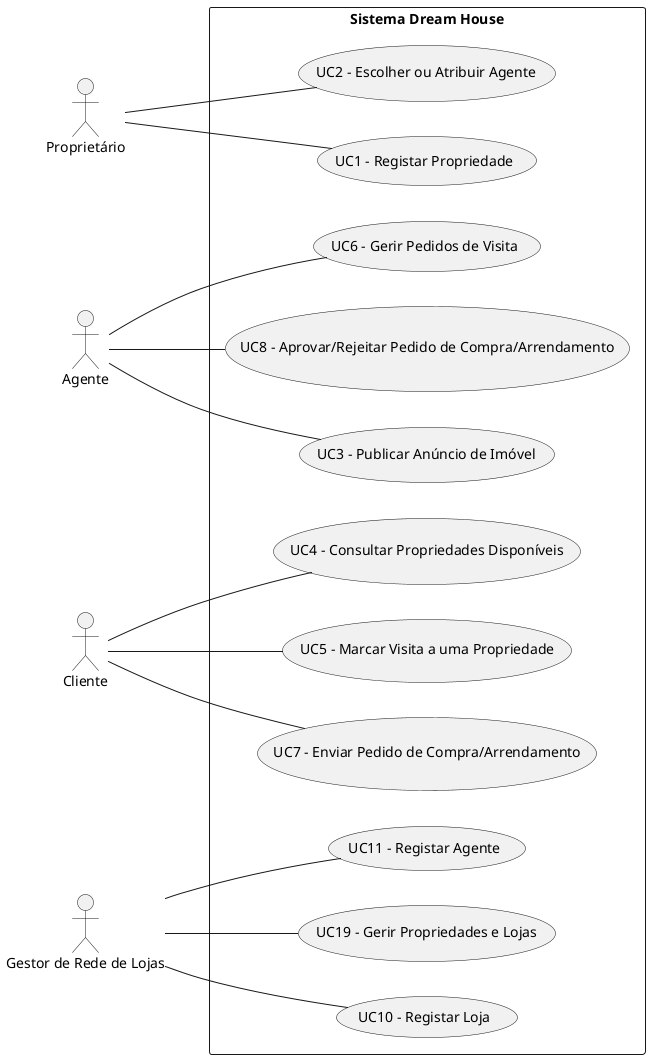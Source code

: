 @startuml
left to right direction

actor "Proprietário" as owner
actor "Agente" as agent
actor "Cliente" as client
actor "Gestor de Rede de Lojas" as manager

rectangle "Sistema Dream House" {

    usecase "UC1 - Registar Propriedade" as UC1
    usecase "UC2 - Escolher ou Atribuir Agente" as UC2
    usecase "UC3 - Publicar Anúncio de Imóvel" as UC3
    usecase "UC4 - Consultar Propriedades Disponíveis" as UC4
    usecase "UC5 - Marcar Visita a uma Propriedade" as UC5
    usecase "UC6 - Gerir Pedidos de Visita" as UC6
    usecase "UC7 - Enviar Pedido de Compra/Arrendamento" as UC7
    usecase "UC8 - Aprovar/Rejeitar Pedido de Compra/Arrendamento" as UC8
    usecase "UC10 - Registar Loja" as UC10
    usecase "UC11 - Registar Agente" as UC11
    usecase "UC19 - Gerir Propriedades e Lojas" as UC19
}

' Relacionamentos dos atores com os casos de uso
owner -- UC1
owner -- UC2
agent -- UC3
client -- UC4
client -- UC5
agent -- UC6
client -- UC7
agent -- UC8
manager -- UC19
manager -- UC10
manager -- UC11

@enduml
